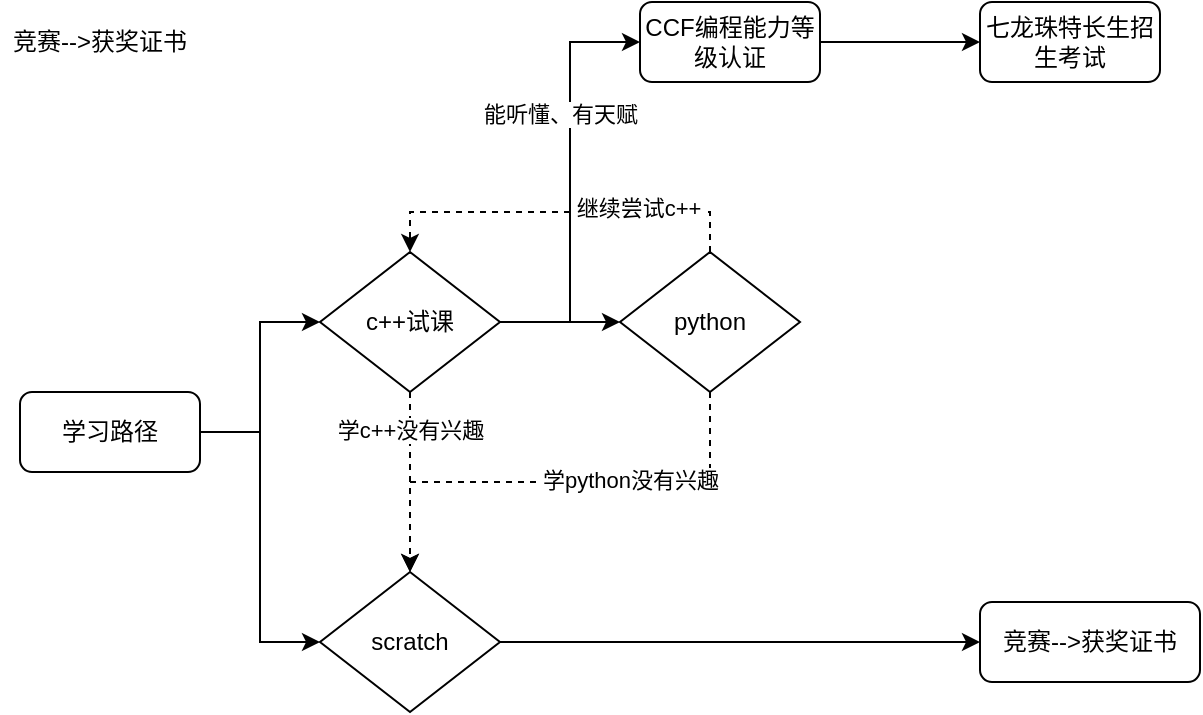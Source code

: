 <mxfile version="26.2.14">
  <diagram name="Page-1" id="52a04d89-c75d-2922-d76d-85b35f80e030">
    <mxGraphModel dx="1170" dy="669" grid="1" gridSize="10" guides="1" tooltips="1" connect="1" arrows="1" fold="1" page="1" pageScale="1" pageWidth="1100" pageHeight="850" background="none" math="0" shadow="0">
      <root>
        <mxCell id="0" />
        <mxCell id="1" parent="0" />
        <mxCell id="OdnS9hcuA0Ocz9xrUDnw-12" style="edgeStyle=orthogonalEdgeStyle;rounded=0;orthogonalLoop=1;jettySize=auto;html=1;entryX=0;entryY=0.5;entryDx=0;entryDy=0;" edge="1" parent="1" source="OdnS9hcuA0Ocz9xrUDnw-1" target="OdnS9hcuA0Ocz9xrUDnw-11">
          <mxGeometry relative="1" as="geometry" />
        </mxCell>
        <mxCell id="OdnS9hcuA0Ocz9xrUDnw-29" style="edgeStyle=orthogonalEdgeStyle;rounded=0;orthogonalLoop=1;jettySize=auto;html=1;entryX=0;entryY=0.5;entryDx=0;entryDy=0;" edge="1" parent="1" source="OdnS9hcuA0Ocz9xrUDnw-1" target="OdnS9hcuA0Ocz9xrUDnw-26">
          <mxGeometry relative="1" as="geometry" />
        </mxCell>
        <mxCell id="OdnS9hcuA0Ocz9xrUDnw-1" value="学习路径" style="rounded=1;whiteSpace=wrap;html=1;" vertex="1" parent="1">
          <mxGeometry x="80" y="230" width="90" height="40" as="geometry" />
        </mxCell>
        <mxCell id="OdnS9hcuA0Ocz9xrUDnw-9" value="竞赛--&amp;gt;获奖证书" style="text;html=1;align=center;verticalAlign=middle;whiteSpace=wrap;rounded=0;" vertex="1" parent="1">
          <mxGeometry x="70" y="40" width="100" height="30" as="geometry" />
        </mxCell>
        <mxCell id="OdnS9hcuA0Ocz9xrUDnw-30" style="edgeStyle=orthogonalEdgeStyle;rounded=0;orthogonalLoop=1;jettySize=auto;html=1;" edge="1" parent="1" source="OdnS9hcuA0Ocz9xrUDnw-11" target="OdnS9hcuA0Ocz9xrUDnw-23">
          <mxGeometry relative="1" as="geometry" />
        </mxCell>
        <mxCell id="OdnS9hcuA0Ocz9xrUDnw-31" style="edgeStyle=orthogonalEdgeStyle;rounded=0;orthogonalLoop=1;jettySize=auto;html=1;entryX=0;entryY=0.5;entryDx=0;entryDy=0;" edge="1" parent="1" source="OdnS9hcuA0Ocz9xrUDnw-11" target="OdnS9hcuA0Ocz9xrUDnw-21">
          <mxGeometry relative="1" as="geometry" />
        </mxCell>
        <mxCell id="OdnS9hcuA0Ocz9xrUDnw-32" value="能听懂、有天赋" style="edgeLabel;html=1;align=center;verticalAlign=middle;resizable=0;points=[];" vertex="1" connectable="0" parent="OdnS9hcuA0Ocz9xrUDnw-31">
          <mxGeometry x="0.034" y="9" relative="1" as="geometry">
            <mxPoint x="4" y="-31" as="offset" />
          </mxGeometry>
        </mxCell>
        <mxCell id="OdnS9hcuA0Ocz9xrUDnw-37" style="edgeStyle=orthogonalEdgeStyle;rounded=0;orthogonalLoop=1;jettySize=auto;html=1;dashed=1;" edge="1" parent="1" source="OdnS9hcuA0Ocz9xrUDnw-11">
          <mxGeometry relative="1" as="geometry">
            <mxPoint x="275" y="320" as="targetPoint" />
          </mxGeometry>
        </mxCell>
        <mxCell id="OdnS9hcuA0Ocz9xrUDnw-39" value="学c++没有兴趣" style="edgeLabel;html=1;align=center;verticalAlign=middle;resizable=0;points=[];" vertex="1" connectable="0" parent="OdnS9hcuA0Ocz9xrUDnw-37">
          <mxGeometry x="-0.58" relative="1" as="geometry">
            <mxPoint as="offset" />
          </mxGeometry>
        </mxCell>
        <mxCell id="OdnS9hcuA0Ocz9xrUDnw-11" value="c++试课" style="rhombus;whiteSpace=wrap;html=1;" vertex="1" parent="1">
          <mxGeometry x="230" y="160" width="90" height="70" as="geometry" />
        </mxCell>
        <mxCell id="OdnS9hcuA0Ocz9xrUDnw-15" value="竞赛--&amp;gt;获奖证书" style="rounded=1;whiteSpace=wrap;html=1;" vertex="1" parent="1">
          <mxGeometry x="560" y="335" width="110" height="40" as="geometry" />
        </mxCell>
        <mxCell id="OdnS9hcuA0Ocz9xrUDnw-33" style="edgeStyle=orthogonalEdgeStyle;rounded=0;orthogonalLoop=1;jettySize=auto;html=1;entryX=0;entryY=0.5;entryDx=0;entryDy=0;" edge="1" parent="1" source="OdnS9hcuA0Ocz9xrUDnw-21" target="OdnS9hcuA0Ocz9xrUDnw-22">
          <mxGeometry relative="1" as="geometry" />
        </mxCell>
        <mxCell id="OdnS9hcuA0Ocz9xrUDnw-21" value="CCF编程能力等级认证" style="rounded=1;whiteSpace=wrap;html=1;" vertex="1" parent="1">
          <mxGeometry x="390" y="35" width="90" height="40" as="geometry" />
        </mxCell>
        <mxCell id="OdnS9hcuA0Ocz9xrUDnw-22" value="七龙珠特长生招生考试" style="rounded=1;whiteSpace=wrap;html=1;" vertex="1" parent="1">
          <mxGeometry x="560" y="35" width="90" height="40" as="geometry" />
        </mxCell>
        <mxCell id="OdnS9hcuA0Ocz9xrUDnw-36" style="edgeStyle=orthogonalEdgeStyle;rounded=0;orthogonalLoop=1;jettySize=auto;html=1;entryX=0.5;entryY=0;entryDx=0;entryDy=0;exitX=0.5;exitY=1;exitDx=0;exitDy=0;dashed=1;" edge="1" parent="1" source="OdnS9hcuA0Ocz9xrUDnw-23" target="OdnS9hcuA0Ocz9xrUDnw-26">
          <mxGeometry relative="1" as="geometry">
            <mxPoint x="320" y="450" as="sourcePoint" />
            <mxPoint x="410" y="615" as="targetPoint" />
          </mxGeometry>
        </mxCell>
        <mxCell id="OdnS9hcuA0Ocz9xrUDnw-38" value="学python没有兴趣" style="edgeLabel;html=1;align=center;verticalAlign=middle;resizable=0;points=[];" vertex="1" connectable="0" parent="OdnS9hcuA0Ocz9xrUDnw-36">
          <mxGeometry x="-0.292" y="-1" relative="1" as="geometry">
            <mxPoint as="offset" />
          </mxGeometry>
        </mxCell>
        <mxCell id="OdnS9hcuA0Ocz9xrUDnw-42" style="edgeStyle=orthogonalEdgeStyle;rounded=0;orthogonalLoop=1;jettySize=auto;html=1;entryX=0.5;entryY=0;entryDx=0;entryDy=0;dashed=1;" edge="1" parent="1" source="OdnS9hcuA0Ocz9xrUDnw-23" target="OdnS9hcuA0Ocz9xrUDnw-11">
          <mxGeometry relative="1" as="geometry">
            <Array as="points">
              <mxPoint x="425" y="140" />
              <mxPoint x="275" y="140" />
            </Array>
          </mxGeometry>
        </mxCell>
        <mxCell id="OdnS9hcuA0Ocz9xrUDnw-43" value="继续尝试c++" style="edgeLabel;html=1;align=center;verticalAlign=middle;resizable=0;points=[];" vertex="1" connectable="0" parent="OdnS9hcuA0Ocz9xrUDnw-42">
          <mxGeometry x="-0.41" y="-2" relative="1" as="geometry">
            <mxPoint as="offset" />
          </mxGeometry>
        </mxCell>
        <mxCell id="OdnS9hcuA0Ocz9xrUDnw-23" value="python" style="rhombus;whiteSpace=wrap;html=1;" vertex="1" parent="1">
          <mxGeometry x="380" y="160" width="90" height="70" as="geometry" />
        </mxCell>
        <mxCell id="OdnS9hcuA0Ocz9xrUDnw-34" style="edgeStyle=orthogonalEdgeStyle;rounded=0;orthogonalLoop=1;jettySize=auto;html=1;entryX=0;entryY=0.5;entryDx=0;entryDy=0;" edge="1" parent="1" source="OdnS9hcuA0Ocz9xrUDnw-26" target="OdnS9hcuA0Ocz9xrUDnw-15">
          <mxGeometry relative="1" as="geometry" />
        </mxCell>
        <mxCell id="OdnS9hcuA0Ocz9xrUDnw-26" value="scratch" style="rhombus;whiteSpace=wrap;html=1;" vertex="1" parent="1">
          <mxGeometry x="230" y="320" width="90" height="70" as="geometry" />
        </mxCell>
      </root>
    </mxGraphModel>
  </diagram>
</mxfile>
